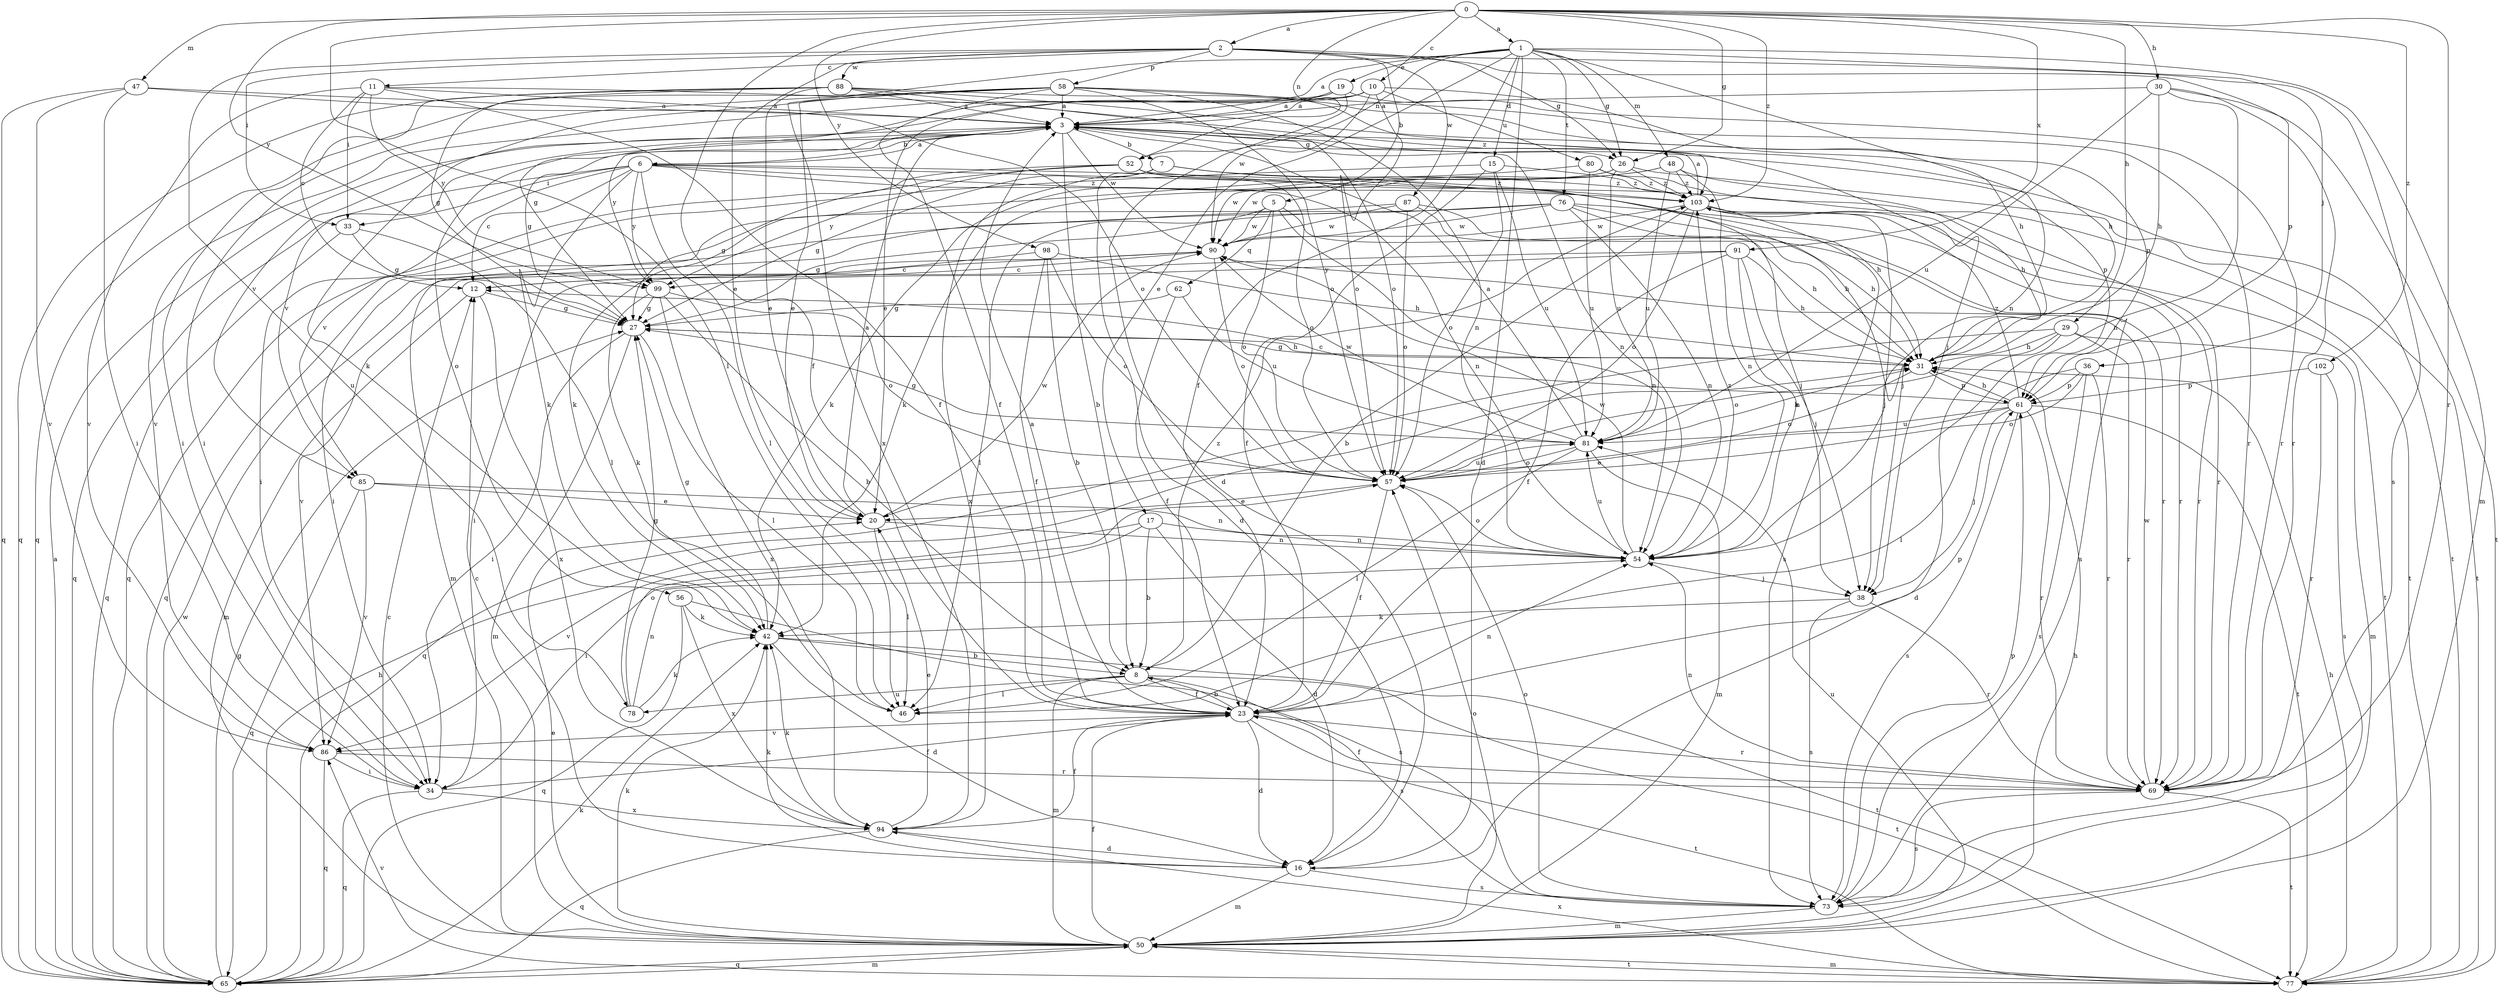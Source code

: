 strict digraph  {
0;
1;
2;
3;
5;
6;
7;
8;
10;
11;
12;
15;
16;
17;
19;
20;
23;
26;
27;
29;
30;
31;
33;
34;
36;
38;
42;
46;
47;
48;
50;
52;
54;
56;
57;
58;
61;
62;
65;
69;
73;
76;
77;
78;
80;
81;
85;
86;
87;
88;
90;
91;
94;
98;
99;
102;
103;
0 -> 1  [label=a];
0 -> 2  [label=a];
0 -> 10  [label=c];
0 -> 23  [label=f];
0 -> 26  [label=g];
0 -> 29  [label=h];
0 -> 30  [label=h];
0 -> 46  [label=l];
0 -> 47  [label=m];
0 -> 52  [label=n];
0 -> 69  [label=r];
0 -> 91  [label=x];
0 -> 98  [label=y];
0 -> 99  [label=y];
0 -> 102  [label=z];
0 -> 103  [label=z];
1 -> 3  [label=a];
1 -> 15  [label=d];
1 -> 16  [label=d];
1 -> 17  [label=e];
1 -> 19  [label=e];
1 -> 23  [label=f];
1 -> 26  [label=g];
1 -> 36  [label=j];
1 -> 48  [label=m];
1 -> 50  [label=m];
1 -> 52  [label=n];
1 -> 54  [label=n];
1 -> 76  [label=t];
1 -> 94  [label=x];
2 -> 5  [label=b];
2 -> 11  [label=c];
2 -> 20  [label=e];
2 -> 26  [label=g];
2 -> 33  [label=i];
2 -> 58  [label=p];
2 -> 61  [label=p];
2 -> 73  [label=s];
2 -> 78  [label=u];
2 -> 87  [label=w];
2 -> 88  [label=w];
3 -> 6  [label=b];
3 -> 7  [label=b];
3 -> 8  [label=b];
3 -> 26  [label=g];
3 -> 27  [label=g];
3 -> 54  [label=n];
3 -> 56  [label=o];
3 -> 61  [label=p];
3 -> 77  [label=t];
3 -> 85  [label=v];
3 -> 90  [label=w];
3 -> 99  [label=y];
5 -> 31  [label=h];
5 -> 46  [label=l];
5 -> 54  [label=n];
5 -> 57  [label=o];
5 -> 62  [label=q];
5 -> 90  [label=w];
6 -> 3  [label=a];
6 -> 12  [label=c];
6 -> 31  [label=h];
6 -> 33  [label=i];
6 -> 42  [label=k];
6 -> 46  [label=l];
6 -> 54  [label=n];
6 -> 65  [label=q];
6 -> 77  [label=t];
6 -> 85  [label=v];
6 -> 99  [label=y];
6 -> 103  [label=z];
7 -> 16  [label=d];
7 -> 27  [label=g];
7 -> 38  [label=j];
7 -> 94  [label=x];
7 -> 103  [label=z];
8 -> 23  [label=f];
8 -> 46  [label=l];
8 -> 50  [label=m];
8 -> 73  [label=s];
8 -> 77  [label=t];
8 -> 78  [label=u];
8 -> 103  [label=z];
10 -> 3  [label=a];
10 -> 31  [label=h];
10 -> 57  [label=o];
10 -> 80  [label=u];
10 -> 85  [label=v];
10 -> 86  [label=v];
10 -> 90  [label=w];
11 -> 3  [label=a];
11 -> 12  [label=c];
11 -> 23  [label=f];
11 -> 33  [label=i];
11 -> 86  [label=v];
11 -> 99  [label=y];
11 -> 103  [label=z];
12 -> 27  [label=g];
12 -> 50  [label=m];
12 -> 94  [label=x];
15 -> 23  [label=f];
15 -> 57  [label=o];
15 -> 65  [label=q];
15 -> 81  [label=u];
15 -> 103  [label=z];
16 -> 12  [label=c];
16 -> 42  [label=k];
16 -> 50  [label=m];
16 -> 73  [label=s];
17 -> 8  [label=b];
17 -> 16  [label=d];
17 -> 34  [label=i];
17 -> 54  [label=n];
17 -> 86  [label=v];
19 -> 3  [label=a];
19 -> 16  [label=d];
19 -> 20  [label=e];
19 -> 27  [label=g];
19 -> 69  [label=r];
20 -> 3  [label=a];
20 -> 46  [label=l];
20 -> 54  [label=n];
20 -> 90  [label=w];
23 -> 3  [label=a];
23 -> 8  [label=b];
23 -> 16  [label=d];
23 -> 54  [label=n];
23 -> 61  [label=p];
23 -> 69  [label=r];
23 -> 77  [label=t];
23 -> 86  [label=v];
26 -> 42  [label=k];
26 -> 77  [label=t];
26 -> 81  [label=u];
26 -> 90  [label=w];
26 -> 103  [label=z];
27 -> 31  [label=h];
27 -> 34  [label=i];
27 -> 46  [label=l];
27 -> 50  [label=m];
29 -> 16  [label=d];
29 -> 31  [label=h];
29 -> 50  [label=m];
29 -> 57  [label=o];
29 -> 65  [label=q];
29 -> 69  [label=r];
30 -> 3  [label=a];
30 -> 31  [label=h];
30 -> 54  [label=n];
30 -> 69  [label=r];
30 -> 77  [label=t];
30 -> 81  [label=u];
31 -> 27  [label=g];
31 -> 57  [label=o];
31 -> 61  [label=p];
33 -> 27  [label=g];
33 -> 46  [label=l];
33 -> 65  [label=q];
34 -> 23  [label=f];
34 -> 65  [label=q];
34 -> 94  [label=x];
36 -> 46  [label=l];
36 -> 57  [label=o];
36 -> 61  [label=p];
36 -> 69  [label=r];
36 -> 73  [label=s];
38 -> 42  [label=k];
38 -> 69  [label=r];
38 -> 73  [label=s];
42 -> 8  [label=b];
42 -> 16  [label=d];
42 -> 27  [label=g];
42 -> 77  [label=t];
47 -> 3  [label=a];
47 -> 34  [label=i];
47 -> 57  [label=o];
47 -> 65  [label=q];
47 -> 86  [label=v];
48 -> 31  [label=h];
48 -> 42  [label=k];
48 -> 54  [label=n];
48 -> 81  [label=u];
48 -> 90  [label=w];
48 -> 103  [label=z];
50 -> 12  [label=c];
50 -> 20  [label=e];
50 -> 23  [label=f];
50 -> 31  [label=h];
50 -> 42  [label=k];
50 -> 57  [label=o];
50 -> 65  [label=q];
50 -> 77  [label=t];
50 -> 81  [label=u];
52 -> 27  [label=g];
52 -> 34  [label=i];
52 -> 38  [label=j];
52 -> 57  [label=o];
52 -> 99  [label=y];
52 -> 103  [label=z];
54 -> 38  [label=j];
54 -> 57  [label=o];
54 -> 81  [label=u];
54 -> 90  [label=w];
54 -> 103  [label=z];
56 -> 42  [label=k];
56 -> 65  [label=q];
56 -> 73  [label=s];
56 -> 94  [label=x];
57 -> 20  [label=e];
57 -> 23  [label=f];
57 -> 81  [label=u];
58 -> 3  [label=a];
58 -> 20  [label=e];
58 -> 23  [label=f];
58 -> 34  [label=i];
58 -> 38  [label=j];
58 -> 42  [label=k];
58 -> 54  [label=n];
58 -> 57  [label=o];
58 -> 65  [label=q];
58 -> 69  [label=r];
61 -> 12  [label=c];
61 -> 20  [label=e];
61 -> 31  [label=h];
61 -> 38  [label=j];
61 -> 69  [label=r];
61 -> 73  [label=s];
61 -> 77  [label=t];
61 -> 81  [label=u];
61 -> 103  [label=z];
62 -> 23  [label=f];
62 -> 27  [label=g];
62 -> 81  [label=u];
65 -> 3  [label=a];
65 -> 27  [label=g];
65 -> 31  [label=h];
65 -> 42  [label=k];
65 -> 50  [label=m];
65 -> 90  [label=w];
69 -> 23  [label=f];
69 -> 54  [label=n];
69 -> 73  [label=s];
69 -> 77  [label=t];
69 -> 90  [label=w];
73 -> 50  [label=m];
73 -> 57  [label=o];
73 -> 61  [label=p];
76 -> 27  [label=g];
76 -> 31  [label=h];
76 -> 34  [label=i];
76 -> 54  [label=n];
76 -> 65  [label=q];
76 -> 69  [label=r];
76 -> 73  [label=s];
76 -> 90  [label=w];
77 -> 31  [label=h];
77 -> 50  [label=m];
77 -> 86  [label=v];
77 -> 94  [label=x];
78 -> 27  [label=g];
78 -> 42  [label=k];
78 -> 54  [label=n];
78 -> 57  [label=o];
80 -> 42  [label=k];
80 -> 69  [label=r];
80 -> 81  [label=u];
80 -> 103  [label=z];
81 -> 3  [label=a];
81 -> 27  [label=g];
81 -> 31  [label=h];
81 -> 46  [label=l];
81 -> 50  [label=m];
81 -> 57  [label=o];
81 -> 90  [label=w];
85 -> 20  [label=e];
85 -> 54  [label=n];
85 -> 65  [label=q];
85 -> 86  [label=v];
86 -> 34  [label=i];
86 -> 65  [label=q];
86 -> 69  [label=r];
87 -> 31  [label=h];
87 -> 50  [label=m];
87 -> 57  [label=o];
87 -> 69  [label=r];
87 -> 90  [label=w];
88 -> 3  [label=a];
88 -> 20  [label=e];
88 -> 27  [label=g];
88 -> 31  [label=h];
88 -> 34  [label=i];
88 -> 57  [label=o];
88 -> 61  [label=p];
88 -> 65  [label=q];
90 -> 12  [label=c];
90 -> 57  [label=o];
90 -> 86  [label=v];
91 -> 23  [label=f];
91 -> 31  [label=h];
91 -> 34  [label=i];
91 -> 38  [label=j];
91 -> 54  [label=n];
91 -> 99  [label=y];
94 -> 16  [label=d];
94 -> 20  [label=e];
94 -> 23  [label=f];
94 -> 42  [label=k];
94 -> 65  [label=q];
98 -> 8  [label=b];
98 -> 12  [label=c];
98 -> 23  [label=f];
98 -> 31  [label=h];
98 -> 57  [label=o];
99 -> 8  [label=b];
99 -> 27  [label=g];
99 -> 42  [label=k];
99 -> 57  [label=o];
99 -> 94  [label=x];
102 -> 61  [label=p];
102 -> 69  [label=r];
102 -> 73  [label=s];
103 -> 3  [label=a];
103 -> 8  [label=b];
103 -> 38  [label=j];
103 -> 57  [label=o];
103 -> 69  [label=r];
103 -> 73  [label=s];
103 -> 77  [label=t];
103 -> 90  [label=w];
}

